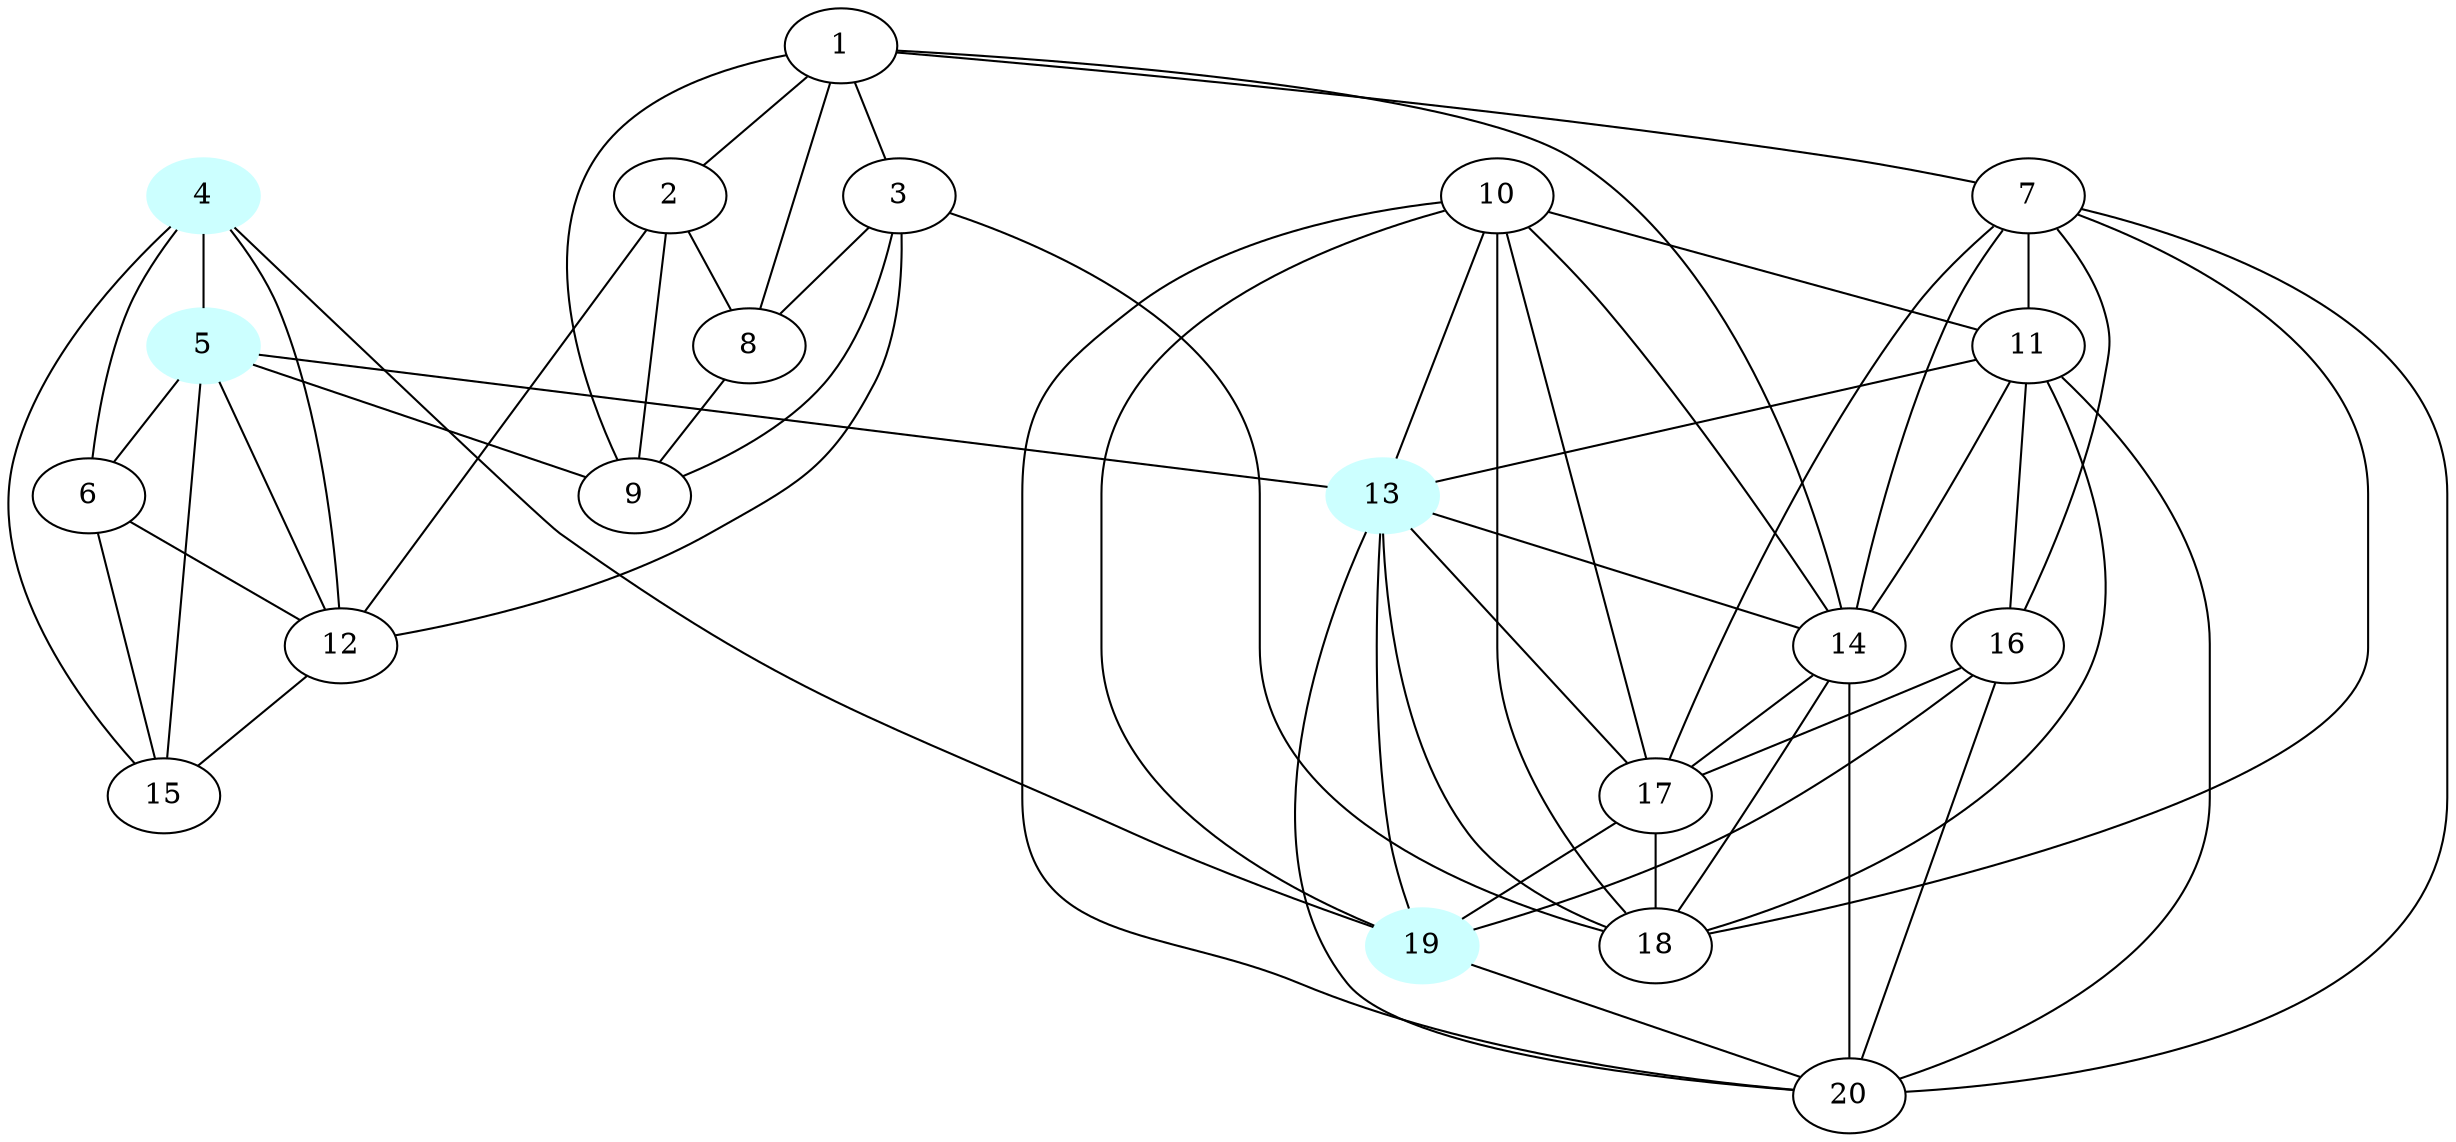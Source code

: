 graph G {
    4 [style=filled, color="#CCFFFF"];
    5 [style=filled, color="#CCFFFF"];
    13 [style=filled, color="#CCFFFF"];
    19 [style=filled, color="#CCFFFF"];
    1 -- 2 [len= 2]
    1 -- 3 [len= 2]
    1 -- 7 [len= 2]
    1 -- 8 [len= 2]
    1 -- 9 [len= 2]
    1 -- 14 [len= 2]
    2 -- 8 [len= 2]
    2 -- 9 [len= 2]
    2 -- 12 [len= 2]
    3 -- 8 [len= 2]
    3 -- 9 [len= 2]
    3 -- 12 [len= 2]
    3 -- 18 [len= 2]
    4 -- 5 [len= 2]
    4 -- 6 [len= 2]
    4 -- 12 [len= 2]
    4 -- 15 [len= 2]
    4 -- 19 [len= 2]
    5 -- 6 [len= 2]
    5 -- 9 [len= 2]
    5 -- 12 [len= 2]
    5 -- 13 [len= 2]
    5 -- 15 [len= 2]
    6 -- 12 [len= 2]
    6 -- 15 [len= 2]
    7 -- 11 [len= 2]
    7 -- 14 [len= 2]
    7 -- 16 [len= 2]
    7 -- 17 [len= 2]
    7 -- 18 [len= 2]
    7 -- 20 [len= 2]
    8 -- 9 [len= 2]
    10 -- 11 [len= 2]
    10 -- 13 [len= 2]
    10 -- 14 [len= 2]
    10 -- 17 [len= 2]
    10 -- 18 [len= 2]
    10 -- 19 [len= 2]
    10 -- 20 [len= 2]
    11 -- 13 [len= 2]
    11 -- 14 [len= 2]
    11 -- 16 [len= 2]
    11 -- 18 [len= 2]
    11 -- 20 [len= 2]
    12 -- 15 [len= 2]
    13 -- 14 [len= 2]
    13 -- 17 [len= 2]
    13 -- 18 [len= 2]
    13 -- 19 [len= 2]
    13 -- 20 [len= 2]
    14 -- 17 [len= 2]
    14 -- 18 [len= 2]
    14 -- 20 [len= 2]
    16 -- 17 [len= 2]
    16 -- 19 [len= 2]
    16 -- 20 [len= 2]
    17 -- 18 [len= 2]
    17 -- 19 [len= 2]
    19 -- 20 [len= 2]
}
